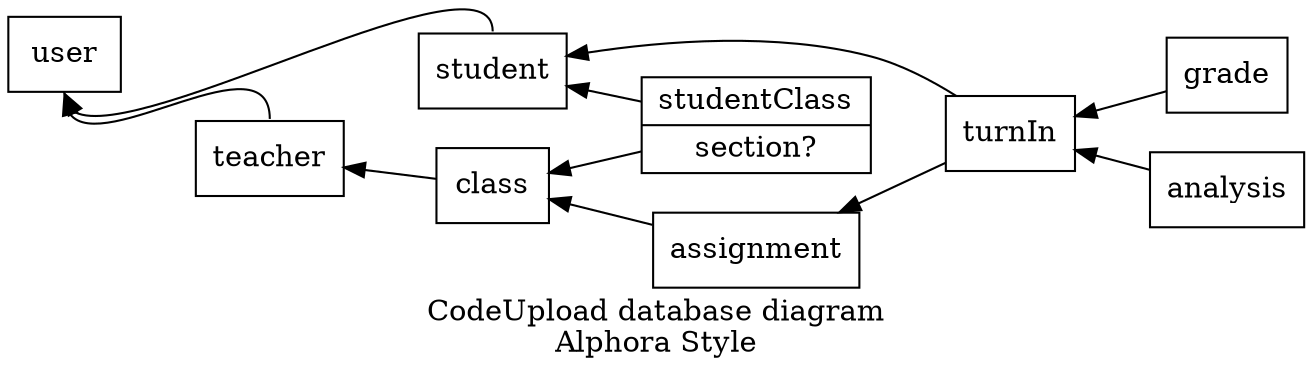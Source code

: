 digraph db {
    label="CodeUpload database diagram\nAlphora Style"
    rankdir=RL
    node [shape=record]
    student
    class
    studentClass [label="studentClass|section?"]
    studentClass -> student, class
    turnIn -> student, assignment

    user
    grade, analysis -> turnIn
    student:n, teacher:n -> user:s

    assignment -> class -> teacher
}
